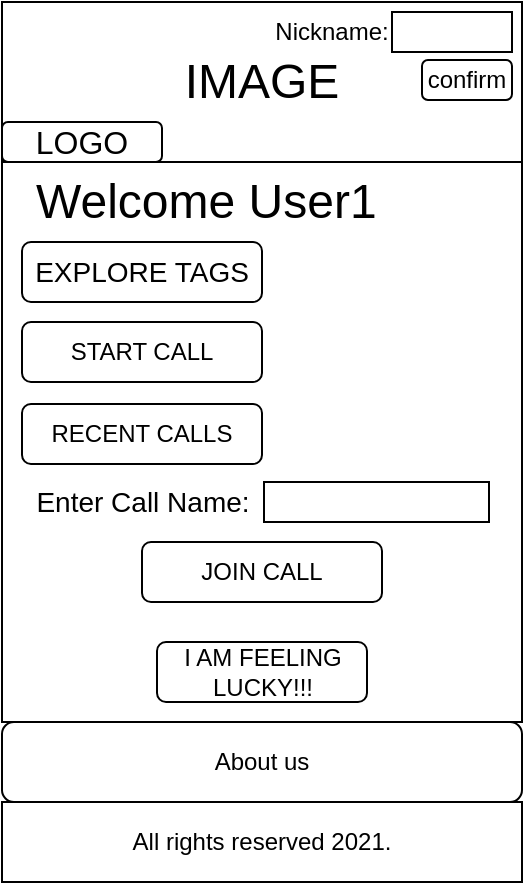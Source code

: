 <mxfile version="14.4.4" type="device"><diagram name="Page-1" id="03018318-947c-dd8e-b7a3-06fadd420f32"><mxGraphModel dx="526" dy="783" grid="1" gridSize="10" guides="1" tooltips="1" connect="1" arrows="1" fold="1" page="1" pageScale="1" pageWidth="850" pageHeight="1100" background="#ffffff" math="0" shadow="0"><root><mxCell id="0"/><mxCell id="1" parent="0"/><mxCell id="UzBa_a379_UsBg93KTNn-10" value="" style="rounded=0;whiteSpace=wrap;html=1;" parent="1" vertex="1"><mxGeometry x="295" y="410" width="260" height="280" as="geometry"/></mxCell><mxCell id="b-jufonRdxzOg6XVN3WO-2" value="&lt;font style=&quot;font-size: 24px&quot;&gt;IMAGE&lt;/font&gt;" style="rounded=0;whiteSpace=wrap;html=1;" parent="1" vertex="1"><mxGeometry x="295" y="330" width="260" height="80" as="geometry"/></mxCell><mxCell id="b-jufonRdxzOg6XVN3WO-3" value="&lt;font size=&quot;3&quot;&gt;LOGO&lt;/font&gt;" style="rounded=1;whiteSpace=wrap;html=1;" parent="1" vertex="1"><mxGeometry x="295" y="390" width="80" height="20" as="geometry"/></mxCell><mxCell id="b-jufonRdxzOg6XVN3WO-12" value="&lt;font style=&quot;font-size: 24px&quot;&gt;Welcome User1&amp;nbsp;&lt;/font&gt;" style="text;html=1;align=center;verticalAlign=middle;resizable=0;points=[];autosize=1;" parent="1" vertex="1"><mxGeometry x="305" y="420" width="190" height="20" as="geometry"/></mxCell><mxCell id="b-jufonRdxzOg6XVN3WO-14" value="&lt;font style=&quot;font-size: 12px&quot;&gt;I AM FEELING LUCKY!!!&lt;/font&gt;" style="rounded=1;whiteSpace=wrap;html=1;" parent="1" vertex="1"><mxGeometry x="372.5" y="650" width="105" height="30" as="geometry"/></mxCell><mxCell id="b-jufonRdxzOg6XVN3WO-10" value="All rights reserved 2021." style="rounded=0;whiteSpace=wrap;html=1;" parent="1" vertex="1"><mxGeometry x="295" y="730" width="260" height="40" as="geometry"/></mxCell><mxCell id="b-jufonRdxzOg6XVN3WO-15" value="About us" style="rounded=1;whiteSpace=wrap;html=1;" parent="1" vertex="1"><mxGeometry x="295" y="690" width="260" height="40" as="geometry"/></mxCell><mxCell id="UzBa_a379_UsBg93KTNn-4" value="&lt;font style=&quot;font-size: 14px&quot;&gt;EXPLORE TAGS&lt;/font&gt;" style="rounded=1;whiteSpace=wrap;html=1;" parent="1" vertex="1"><mxGeometry x="305" y="450" width="120" height="30" as="geometry"/></mxCell><mxCell id="UzBa_a379_UsBg93KTNn-5" value="START CALL" style="rounded=1;whiteSpace=wrap;html=1;" parent="1" vertex="1"><mxGeometry x="305" y="490" width="120" height="30" as="geometry"/></mxCell><mxCell id="UzBa_a379_UsBg93KTNn-7" value="" style="rounded=0;whiteSpace=wrap;html=1;" parent="1" vertex="1"><mxGeometry x="426" y="570" width="112.5" height="20" as="geometry"/></mxCell><mxCell id="UzBa_a379_UsBg93KTNn-8" value="&lt;font style=&quot;font-size: 14px&quot;&gt;Enter Call Name:&lt;/font&gt;" style="text;html=1;align=center;verticalAlign=middle;resizable=0;points=[];autosize=1;" parent="1" vertex="1"><mxGeometry x="305" y="570" width="120" height="20" as="geometry"/></mxCell><mxCell id="UzBa_a379_UsBg93KTNn-11" value="&lt;font style=&quot;font-size: 12px&quot;&gt;RECENT CALLS&lt;/font&gt;" style="rounded=1;whiteSpace=wrap;html=1;" parent="1" vertex="1"><mxGeometry x="305" y="531" width="120" height="30" as="geometry"/></mxCell><mxCell id="20W4w7v5eOc1y46DFoge-2" value="JOIN CALL" style="rounded=1;whiteSpace=wrap;html=1;" parent="1" vertex="1"><mxGeometry x="365" y="600" width="120" height="30" as="geometry"/></mxCell><mxCell id="C5Nub7MfuRY4q2FKTaqH-14" value="confirm" style="rounded=1;whiteSpace=wrap;html=1;" vertex="1" parent="1"><mxGeometry x="505" y="359" width="45" height="20" as="geometry"/></mxCell><mxCell id="C5Nub7MfuRY4q2FKTaqH-15" value="Nickname:" style="text;html=1;strokeColor=none;fillColor=none;align=center;verticalAlign=middle;whiteSpace=wrap;rounded=0;" vertex="1" parent="1"><mxGeometry x="440" y="335" width="40" height="20" as="geometry"/></mxCell><mxCell id="C5Nub7MfuRY4q2FKTaqH-16" value="" style="rounded=0;whiteSpace=wrap;html=1;" vertex="1" parent="1"><mxGeometry x="490" y="335" width="60" height="20" as="geometry"/></mxCell></root></mxGraphModel></diagram></mxfile>